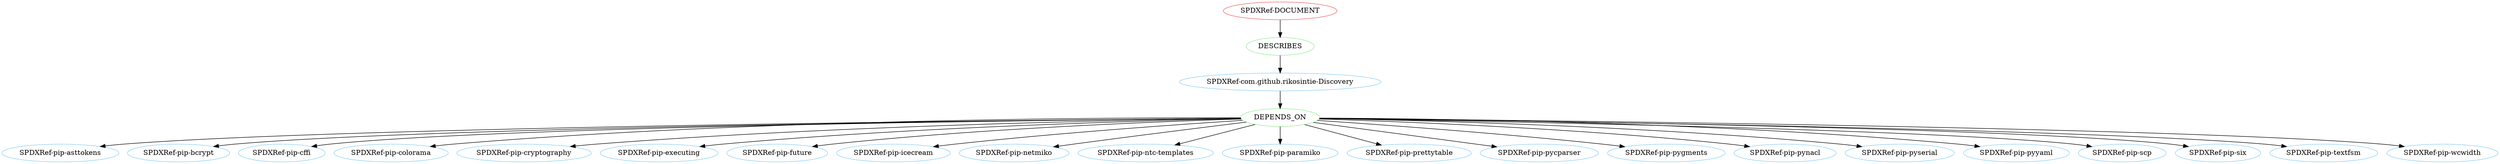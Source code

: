 strict digraph "" {
	graph [bb="0,0,5020.4,324"];
	node [label="\N"];
	"SPDXRef-DOCUMENT"	[color=indianred2,
		element="CreationInfo(spdx_version='SPDX-2.3', spdx_id='SPDXRef-DOCUMENT', name='com.github.rikosintie/Discovery', document_namespace='https://\
github.com/rikosintie/Discovery/dependency_graph/sbom-46cb363148706c94', creators=[Actor(actor_type=<ActorType.TOOL: 3>, name='GitHub.com-Dependency-Graph', \
email=None)], created=datetime.datetime(2024, 1, 11, 3, 50, 36), creator_comment='Exact versions could not be resolved for some \
packages. For more information: https://docs.github.com/en/code-security/supply-chain-security/understanding-your-software-supply-chain/\
about-the-dependency-graph#dependencies-included.', data_license='CC0-1.0', external_document_refs=[], license_list_version=None, \
document_comment=None)",
		height=0.5,
		pos="2573.6,306",
		width=3.1775];
	"SPDXRef-DOCUMENT_DESCRIBES"	[color=lightgreen,
		comment=None,
		height=0.5,
		label=DESCRIBES,
		pos="2573.6,234",
		width=1.8957];
	"SPDXRef-DOCUMENT" -> "SPDXRef-DOCUMENT_DESCRIBES"	[pos="e,2573.6,252.1 2573.6,287.7 2573.6,279.98 2573.6,270.71 2573.6,262.11"];
	"SPDXRef-com.github.rikosintie-Discovery"	[color=lightskyblue,
		element="Package(spdx_id='SPDXRef-com.github.rikosintie-Discovery', name='com.github.rikosintie/Discovery', download_location='git+https://\
github.com/rikosintie/Discovery', version='', file_name=None, supplier=NOASSERTION, originator=None, files_analyzed=False, verification_\
code=None, checksums=[], homepage=None, source_info=None, license_concluded=None, license_info_from_files=[], license_declared=LicenseSymbol('\
Unlicense', is_exception=False), license_comment=None, copyright_text=None, summary=None, description=None, comment=None, external_\
references=[ExternalPackageRef(category=<ExternalPackageRefCategory.PACKAGE_MANAGER: 2>, reference_type='purl', locator='pkg:github/\
rikosintie/Discovery', comment=None)], attribution_texts=[], primary_package_purpose=None, release_date=None, built_date=None, valid_\
until_date=None)",
		height=0.5,
		pos="2573.6,162",
		width=5.6328];
	"SPDXRef-DOCUMENT_DESCRIBES" -> "SPDXRef-com.github.rikosintie-Discovery"	[pos="e,2573.6,180.1 2573.6,215.7 2573.6,207.98 2573.6,198.71 2573.6,190.11"];
	"SPDXRef-com.github.rikosintie-Discovery_DEPENDS_ON"	[color=lightgreen,
		comment=None,
		height=0.5,
		label=DEPENDS_ON,
		pos="2573.6,90",
		width=2.2026];
	"SPDXRef-com.github.rikosintie-Discovery" -> "SPDXRef-com.github.rikosintie-Discovery_DEPENDS_ON"	[pos="e,2573.6,108.1 2573.6,143.7 2573.6,135.98 2573.6,126.71 2573.6,118.11"];
	"SPDXRef-pip-asttokens"	[color=lightskyblue,
		element="Package(spdx_id='SPDXRef-pip-asttokens', name='pip:asttokens', download_location=NOASSERTION, version='~> 2.4.1', file_name=None, \
supplier=NOASSERTION, originator=None, files_analyzed=False, verification_code=None, checksums=[], homepage=None, source_info=None, \
license_concluded=None, license_info_from_files=[], license_declared=None, license_comment=None, copyright_text=None, summary=None, \
description=None, comment=None, external_references=[], attribution_texts=[], primary_package_purpose=None, release_date=None, built_\
date=None, valid_until_date=None)",
		height=0.5,
		pos="117.64,18",
		width=3.2678];
	"SPDXRef-com.github.rikosintie-Discovery_DEPENDS_ON" -> "SPDXRef-pip-asttokens"	[pos="e,197.82,31.179 2494.4,88.384 2139.7,85.446 695.29,71.495 243.64,36 232.04,35.088 219.87,33.83 207.85,32.408"];
	"SPDXRef-pip-bcrypt"	[color=lightskyblue,
		element="Package(spdx_id='SPDXRef-pip-bcrypt', name='pip:bcrypt', download_location=NOASSERTION, version='~> 4.1.2', file_name=None, supplier=\
NOASSERTION, originator=None, files_analyzed=False, verification_code=None, checksums=[], homepage=None, source_info=None, license_\
concluded=None, license_info_from_files=[], license_declared=None, license_comment=None, copyright_text=None, summary=None, description=\
None, comment=None, external_references=[], attribution_texts=[], primary_package_purpose=None, release_date=None, built_date=None, \
valid_until_date=None)",
		height=0.5,
		pos="355.64,18",
		width=2.8525];
	"SPDXRef-com.github.rikosintie-Discovery_DEPENDS_ON" -> "SPDXRef-pip-bcrypt"	[pos="e,426.28,31.097 2494.6,88.34 2161.7,85.354 872.5,71.679 467.64,36 457.47,35.104 446.82,33.872 436.3,32.478"];
	"SPDXRef-pip-cffi"	[color=lightskyblue,
		element="Package(spdx_id='SPDXRef-pip-cffi', name='pip:cffi', download_location=NOASSERTION, version='~> 1.16.0', file_name=None, supplier=\
NOASSERTION, originator=None, files_analyzed=False, verification_code=None, checksums=[], homepage=None, source_info=None, license_\
concluded=None, license_info_from_files=[], license_declared=None, license_comment=None, copyright_text=None, summary=None, description=\
None, comment=None, external_references=[], attribution_texts=[], primary_package_purpose=None, release_date=None, built_date=None, \
valid_until_date=None)",
		height=0.5,
		pos="563.64,18",
		width=2.4192];
	"SPDXRef-com.github.rikosintie-Discovery_DEPENDS_ON" -> "SPDXRef-pip-cffi"	[pos="e,623.88,31.067 2494.5,88.367 2180.7,85.617 1024.2,73.126 659.64,36 651.29,35.15 642.57,33.991 633.94,32.675"];
	"SPDXRef-pip-colorama"	[color=lightskyblue,
		element="Package(spdx_id='SPDXRef-pip-colorama', name='pip:colorama', download_location=NOASSERTION, version='~> 0.4.6', file_name=None, \
supplier=NOASSERTION, originator=None, files_analyzed=False, verification_code=None, checksums=[], homepage=None, source_info=None, \
license_concluded=None, license_info_from_files=[], license_declared=None, license_comment=None, copyright_text=None, summary=None, \
description=None, comment=None, external_references=[], attribution_texts=[], primary_package_purpose=None, release_date=None, built_\
date=None, valid_until_date=None)",
		height=0.5,
		pos="783.64,18",
		width=3.1955];
	"SPDXRef-com.github.rikosintie-Discovery_DEPENDS_ON" -> "SPDXRef-pip-colorama"	[pos="e,862.88,31.118 2494.1,89.412 2254.2,90.024 1516.4,87.275 907.64,36 896.42,35.055 884.66,33.796 873.04,32.389"];
	"SPDXRef-pip-cryptography"	[color=lightskyblue,
		element="Package(spdx_id='SPDXRef-pip-cryptography', name='pip:cryptography', download_location=NOASSERTION, version='~> 41.0.7', file_name=\
None, supplier=NOASSERTION, originator=None, files_analyzed=False, verification_code=None, checksums=[], homepage=None, source_info=\
None, license_concluded=None, license_info_from_files=[], license_declared=None, license_comment=None, copyright_text=None, summary=\
None, description=None, comment=None, external_references=[], attribution_texts=[], primary_package_purpose=None, release_date=None, \
built_date=None, valid_until_date=None)",
		height=0.5,
		pos="1051.6,18",
		width=3.7552];
	"SPDXRef-com.github.rikosintie-Discovery_DEPENDS_ON" -> "SPDXRef-pip-cryptography"	[pos="e,1144.9,31.097 2494.7,88.146 2283.6,85.392 1688.8,74.535 1195.6,36 1182.5,34.976 1168.8,33.664 1155.2,32.222"];
	"SPDXRef-pip-executing"	[color=lightskyblue,
		element="Package(spdx_id='SPDXRef-pip-executing', name='pip:executing', download_location=NOASSERTION, version='~> 2.0.1', file_name=None, \
supplier=NOASSERTION, originator=None, files_analyzed=False, verification_code=None, checksums=[], homepage=None, source_info=None, \
license_concluded=None, license_info_from_files=[], license_declared=None, license_comment=None, copyright_text=None, summary=None, \
description=None, comment=None, external_references=[], attribution_texts=[], primary_package_purpose=None, release_date=None, built_\
date=None, valid_until_date=None)",
		height=0.5,
		pos="1322.6,18",
		width=3.2858];
	"SPDXRef-com.github.rikosintie-Discovery_DEPENDS_ON" -> "SPDXRef-pip-executing"	[pos="e,1404.8,30.962 2494.9,87.58 2311.4,83.773 1841.6,71.126 1450.6,36 1439,34.958 1426.9,33.639 1414.9,32.198"];
	"SPDXRef-pip-future"	[color=lightskyblue,
		element="Package(spdx_id='SPDXRef-pip-future', name='pip:future', download_location=NOASSERTION, version='~> 0.18.3', file_name=None, supplier=\
NOASSERTION, originator=None, files_analyzed=False, verification_code=None, checksums=[], homepage=None, source_info=None, license_\
concluded=None, license_info_from_files=[], license_declared=None, license_comment=None, copyright_text=None, summary=None, description=\
None, comment=None, external_references=[], attribution_texts=[], primary_package_purpose=None, release_date=None, built_date=None, \
valid_until_date=None)",
		height=0.5,
		pos="1560.6,18",
		width=2.8164];
	"SPDXRef-com.github.rikosintie-Discovery_DEPENDS_ON" -> "SPDXRef-pip-future"	[pos="e,1631.6,30.871 2495.3,86.857 2338.6,82.024 1975.3,68.099 1671.6,36 1661.9,34.97 1651.7,33.689 1641.6,32.296"];
	"SPDXRef-pip-icecream"	[color=lightskyblue,
		element="Package(spdx_id='SPDXRef-pip-icecream', name='pip:icecream', download_location=NOASSERTION, version='~> 2.1.3', file_name=None, \
supplier=NOASSERTION, originator=None, files_analyzed=False, verification_code=None, checksums=[], homepage=None, source_info=None, \
license_concluded=None, license_info_from_files=[], license_declared=None, license_comment=None, copyright_text=None, summary=None, \
description=None, comment=None, external_references=[], attribution_texts=[], primary_package_purpose=None, release_date=None, built_\
date=None, valid_until_date=None)",
		height=0.5,
		pos="1794.6,18",
		width=3.1775];
	"SPDXRef-com.github.rikosintie-Discovery_DEPENDS_ON" -> "SPDXRef-pip-icecream"	[pos="e,1875.6,30.759 2498.4,84.273 2376.4,76.308 2128.2,58.823 1918.6,36 1908,34.838 1896.8,33.492 1885.7,32.076"];
	"SPDXRef-pip-netmiko"	[color=lightskyblue,
		element="Package(spdx_id='SPDXRef-pip-netmiko', name='pip:netmiko', download_location=NOASSERTION, version='~> 4.3.0', file_name=None, supplier=\
NOASSERTION, originator=None, files_analyzed=False, verification_code=None, checksums=[], homepage=None, source_info=None, license_\
concluded=None, license_info_from_files=[], license_declared=None, license_comment=None, copyright_text=None, summary=None, description=\
None, comment=None, external_references=[], attribution_texts=[], primary_package_purpose=None, release_date=None, built_date=None, \
valid_until_date=None)",
		height=0.5,
		pos="2037.6,18",
		width=3.0692];
	"SPDXRef-com.github.rikosintie-Discovery_DEPENDS_ON" -> "SPDXRef-pip-netmiko"	[pos="e,2117.7,30.495 2505.5,80.617 2423.1,70.406 2280.1,52.478 2157.6,36 2147.9,34.695 2137.8,33.304 2127.7,31.9"];
	"SPDXRef-pip-ntc-templates"	[color=lightskyblue,
		element="Package(spdx_id='SPDXRef-pip-ntc-templates', name='pip:ntc-templates', download_location=NOASSERTION, version='~> 4.1.0', file_name=\
None, supplier=NOASSERTION, originator=None, files_analyzed=False, verification_code=None, checksums=[], homepage=None, source_info=\
None, license_concluded=None, license_info_from_files=[], license_declared=None, license_comment=None, copyright_text=None, summary=\
None, description=None, comment=None, external_references=[], attribution_texts=[], primary_package_purpose=None, release_date=None, \
built_date=None, valid_until_date=None)",
		height=0.5,
		pos="2302.6,18",
		width=3.7913];
	"SPDXRef-com.github.rikosintie-Discovery_DEPENDS_ON" -> "SPDXRef-pip-ntc-templates"	[pos="e,2361.7,34.248 2523.3,75.998 2480.6,64.961 2418.8,49.016 2371.5,36.796"];
	"SPDXRef-pip-paramiko"	[color=lightskyblue,
		element="Package(spdx_id='SPDXRef-pip-paramiko', name='pip:paramiko', download_location=NOASSERTION, version='~> 3.4.0', file_name=None, \
supplier=NOASSERTION, originator=None, files_analyzed=False, verification_code=None, checksums=[], homepage=None, source_info=None, \
license_concluded=None, license_info_from_files=[], license_declared=None, license_comment=None, copyright_text=None, summary=None, \
description=None, comment=None, external_references=[], attribution_texts=[], primary_package_purpose=None, release_date=None, built_\
date=None, valid_until_date=None)",
		height=0.5,
		pos="2573.6,18",
		width=3.2317];
	"SPDXRef-com.github.rikosintie-Discovery_DEPENDS_ON" -> "SPDXRef-pip-paramiko"	[pos="e,2573.6,36.104 2573.6,71.697 2573.6,63.983 2573.6,54.712 2573.6,46.112"];
	"SPDXRef-pip-prettytable"	[color=lightskyblue,
		element="Package(spdx_id='SPDXRef-pip-prettytable', name='pip:prettytable', download_location=NOASSERTION, version='~> 3.9.0', file_name=\
None, supplier=NOASSERTION, originator=None, files_analyzed=False, verification_code=None, checksums=[], homepage=None, source_info=\
None, license_concluded=None, license_info_from_files=[], license_declared=None, license_comment=None, copyright_text=None, summary=\
None, description=None, comment=None, external_references=[], attribution_texts=[], primary_package_purpose=None, release_date=None, \
built_date=None, valid_until_date=None)",
		height=0.5,
		pos="2832.6,18",
		width=3.4664];
	"SPDXRef-com.github.rikosintie-Discovery_DEPENDS_ON" -> "SPDXRef-pip-prettytable"	[pos="e,2776.6,34.14 2622.7,75.751 2663.4,64.733 2721.8,48.951 2766.7,36.825"];
	"SPDXRef-pip-pycparser"	[color=lightskyblue,
		element="Package(spdx_id='SPDXRef-pip-pycparser', name='pip:pycparser', download_location=NOASSERTION, version='~> 2.21', file_name=None, \
supplier=NOASSERTION, originator=None, files_analyzed=False, verification_code=None, checksums=[], homepage=None, source_info=None, \
license_concluded=None, license_info_from_files=[], license_declared=None, license_comment=None, copyright_text=None, summary=None, \
description=None, comment=None, external_references=[], attribution_texts=[], primary_package_purpose=None, release_date=None, built_\
date=None, valid_until_date=None)",
		height=0.5,
		pos="3094.6,18",
		width=3.3039];
	"SPDXRef-com.github.rikosintie-Discovery_DEPENDS_ON" -> "SPDXRef-pip-pycparser"	[pos="e,3009,30.508 2639.9,80.099 2730.7,67.893 2894.5,45.884 2998.8,31.88"];
	"SPDXRef-pip-pygments"	[color=lightskyblue,
		element="Package(spdx_id='SPDXRef-pip-pygments', name='pip:pygments', download_location=NOASSERTION, version='~> 2.17.2', file_name=None, \
supplier=NOASSERTION, originator=None, files_analyzed=False, verification_code=None, checksums=[], homepage=None, source_info=None, \
license_concluded=None, license_info_from_files=[], license_declared=None, license_comment=None, copyright_text=None, summary=None, \
description=None, comment=None, external_references=[], attribution_texts=[], primary_package_purpose=None, release_date=None, built_\
date=None, valid_until_date=None)",
		height=0.5,
		pos="3349.6,18",
		width=3.2858];
	"SPDXRef-com.github.rikosintie-Discovery_DEPENDS_ON" -> "SPDXRef-pip-pygments"	[pos="e,3266,30.815 2648.7,84.133 2769.7,76.003 3015.3,58.332 3222.6,36 3233.4,34.842 3244.6,33.511 3255.8,32.114"];
	"SPDXRef-pip-pynacl"	[color=lightskyblue,
		element="Package(spdx_id='SPDXRef-pip-pynacl', name='pip:pynacl', download_location=NOASSERTION, version='~> 1.5.0', file_name=None, supplier=\
NOASSERTION, originator=None, files_analyzed=False, verification_code=None, checksums=[], homepage=None, source_info=None, license_\
concluded=None, license_info_from_files=[], license_declared=None, license_comment=None, copyright_text=None, summary=None, description=\
None, comment=None, external_references=[], attribution_texts=[], primary_package_purpose=None, release_date=None, built_date=None, \
valid_until_date=None)",
		height=0.5,
		pos="3588.6,18",
		width=2.8525];
	"SPDXRef-com.github.rikosintie-Discovery_DEPENDS_ON" -> "SPDXRef-pip-pynacl"	[pos="e,3516.8,30.909 2651.7,86.835 2808.5,81.957 3172.5,67.942 3476.6,36 3486.4,34.976 3496.6,33.705 3506.7,32.323"];
	"SPDXRef-pip-pyserial"	[color=lightskyblue,
		element="Package(spdx_id='SPDXRef-pip-pyserial', name='pip:pyserial', download_location=NOASSERTION, version='~> 3.5', file_name=None, supplier=\
NOASSERTION, originator=None, files_analyzed=False, verification_code=None, checksums=[], homepage=None, source_info=None, license_\
concluded=None, license_info_from_files=[], license_declared=None, license_comment=None, copyright_text=None, summary=None, description=\
None, comment=None, external_references=[], attribution_texts=[], primary_package_purpose=None, release_date=None, built_date=None, \
valid_until_date=None)",
		height=0.5,
		pos="3819.6,18",
		width=3.0511];
	"SPDXRef-com.github.rikosintie-Discovery_DEPENDS_ON" -> "SPDXRef-pip-pyserial"	[pos="e,3743.3,31.003 2652.4,87.865 2836.3,84.655 3308.2,73.175 3700.6,36 3711.2,34.998 3722.3,33.722 3733.3,32.321"];
	"SPDXRef-pip-pyyaml"	[color=lightskyblue,
		element="Package(spdx_id='SPDXRef-pip-pyyaml', name='pip:pyyaml', download_location=NOASSERTION, version='~> 6.0.1', file_name=None, supplier=\
NOASSERTION, originator=None, files_analyzed=False, verification_code=None, checksums=[], homepage=None, source_info=None, license_\
concluded=None, license_info_from_files=[], license_declared=None, license_comment=None, copyright_text=None, summary=None, description=\
None, comment=None, external_references=[], attribution_texts=[], primary_package_purpose=None, release_date=None, built_date=None, \
valid_until_date=None)",
		height=0.5,
		pos="4053.6,18",
		width=2.9608];
	"SPDXRef-com.github.rikosintie-Discovery_DEPENDS_ON" -> "SPDXRef-pip-pyyaml"	[pos="e,3980.2,31.068 2653.1,88.908 2863.3,88.017 3451.6,81.32 3938.6,36 3948.8,35.051 3959.5,33.809 3970.1,32.429"];
	"SPDXRef-pip-scp"	[color=lightskyblue,
		element="Package(spdx_id='SPDXRef-pip-scp', name='pip:scp', download_location=NOASSERTION, version='~> 0.14.5', file_name=None, supplier=\
NOASSERTION, originator=None, files_analyzed=False, verification_code=None, checksums=[], homepage=None, source_info=None, license_\
concluded=None, license_info_from_files=[], license_declared=None, license_comment=None, copyright_text=None, summary=None, description=\
None, comment=None, external_references=[], attribution_texts=[], primary_package_purpose=None, release_date=None, built_date=None, \
valid_until_date=None)",
		height=0.5,
		pos="4266.6,18",
		width=2.4553];
	"SPDXRef-com.github.rikosintie-Discovery_DEPENDS_ON" -> "SPDXRef-pip-scp"	[pos="e,4205.5,31.056 2652.6,87.845 2931.7,83.536 3870.4,67.031 4169.6,36 4178,35.132 4186.8,33.968 4195.4,32.656"];
	"SPDXRef-pip-six"	[color=lightskyblue,
		element="Package(spdx_id='SPDXRef-pip-six', name='pip:six', download_location=NOASSERTION, version='~> 1.16.0', file_name=None, supplier=\
NOASSERTION, originator=None, files_analyzed=False, verification_code=None, checksums=[], homepage=None, source_info=None, license_\
concluded=None, license_info_from_files=[], license_declared=None, license_comment=None, copyright_text=None, summary=None, description=\
None, comment=None, external_references=[], attribution_texts=[], primary_package_purpose=None, release_date=None, built_date=None, \
valid_until_date=None)",
		height=0.5,
		pos="4458.6,18",
		width=2.3831];
	"SPDXRef-com.github.rikosintie-Discovery_DEPENDS_ON" -> "SPDXRef-pip-six"	[pos="e,4399.3,31.009 2652.8,88.21 2953.3,84.969 4024.6,71.157 4363.6,36 4372,35.137 4380.7,33.963 4389.3,32.633"];
	"SPDXRef-pip-textfsm"	[color=lightskyblue,
		element="Package(spdx_id='SPDXRef-pip-textfsm', name='pip:textfsm', download_location=NOASSERTION, version='~> 1.1.3', file_name=None, supplier=\
NOASSERTION, originator=None, files_analyzed=False, verification_code=None, checksums=[], homepage=None, source_info=None, license_\
concluded=None, license_info_from_files=[], license_declared=None, license_comment=None, copyright_text=None, summary=None, description=\
None, comment=None, external_references=[], attribution_texts=[], primary_package_purpose=None, release_date=None, built_date=None, \
valid_until_date=None)",
		height=0.5,
		pos="4670.6,18",
		width=3.015];
	"SPDXRef-com.github.rikosintie-Discovery_DEPENDS_ON" -> "SPDXRef-pip-textfsm"	[pos="e,4596.2,31.153 2652.5,88.128 2972.5,84.401 4174.7,68.486 4553.6,36 4564.2,35.094 4575.3,33.861 4586.2,32.47"];
	"SPDXRef-pip-wcwidth"	[color=lightskyblue,
		element="Package(spdx_id='SPDXRef-pip-wcwidth', name='pip:wcwidth', download_location=NOASSERTION, version='~> 0.2.12', file_name=None, supplier=\
NOASSERTION, originator=None, files_analyzed=False, verification_code=None, checksums=[], homepage=None, source_info=None, license_\
concluded=None, license_info_from_files=[], license_declared=None, license_comment=None, copyright_text=None, summary=None, description=\
None, comment=None, external_references=[], attribution_texts=[], primary_package_purpose=None, release_date=None, built_date=None, \
valid_until_date=None)",
		height=0.5,
		pos="4908.6,18",
		width=3.1053];
	"SPDXRef-com.github.rikosintie-Discovery_DEPENDS_ON" -> "SPDXRef-pip-wcwidth"	[pos="e,4832.3,31.178 2652.7,88.348 2996.2,85.325 4361,71.289 4788.6,36 4799.5,35.106 4810.8,33.88 4822,32.492"];
}
